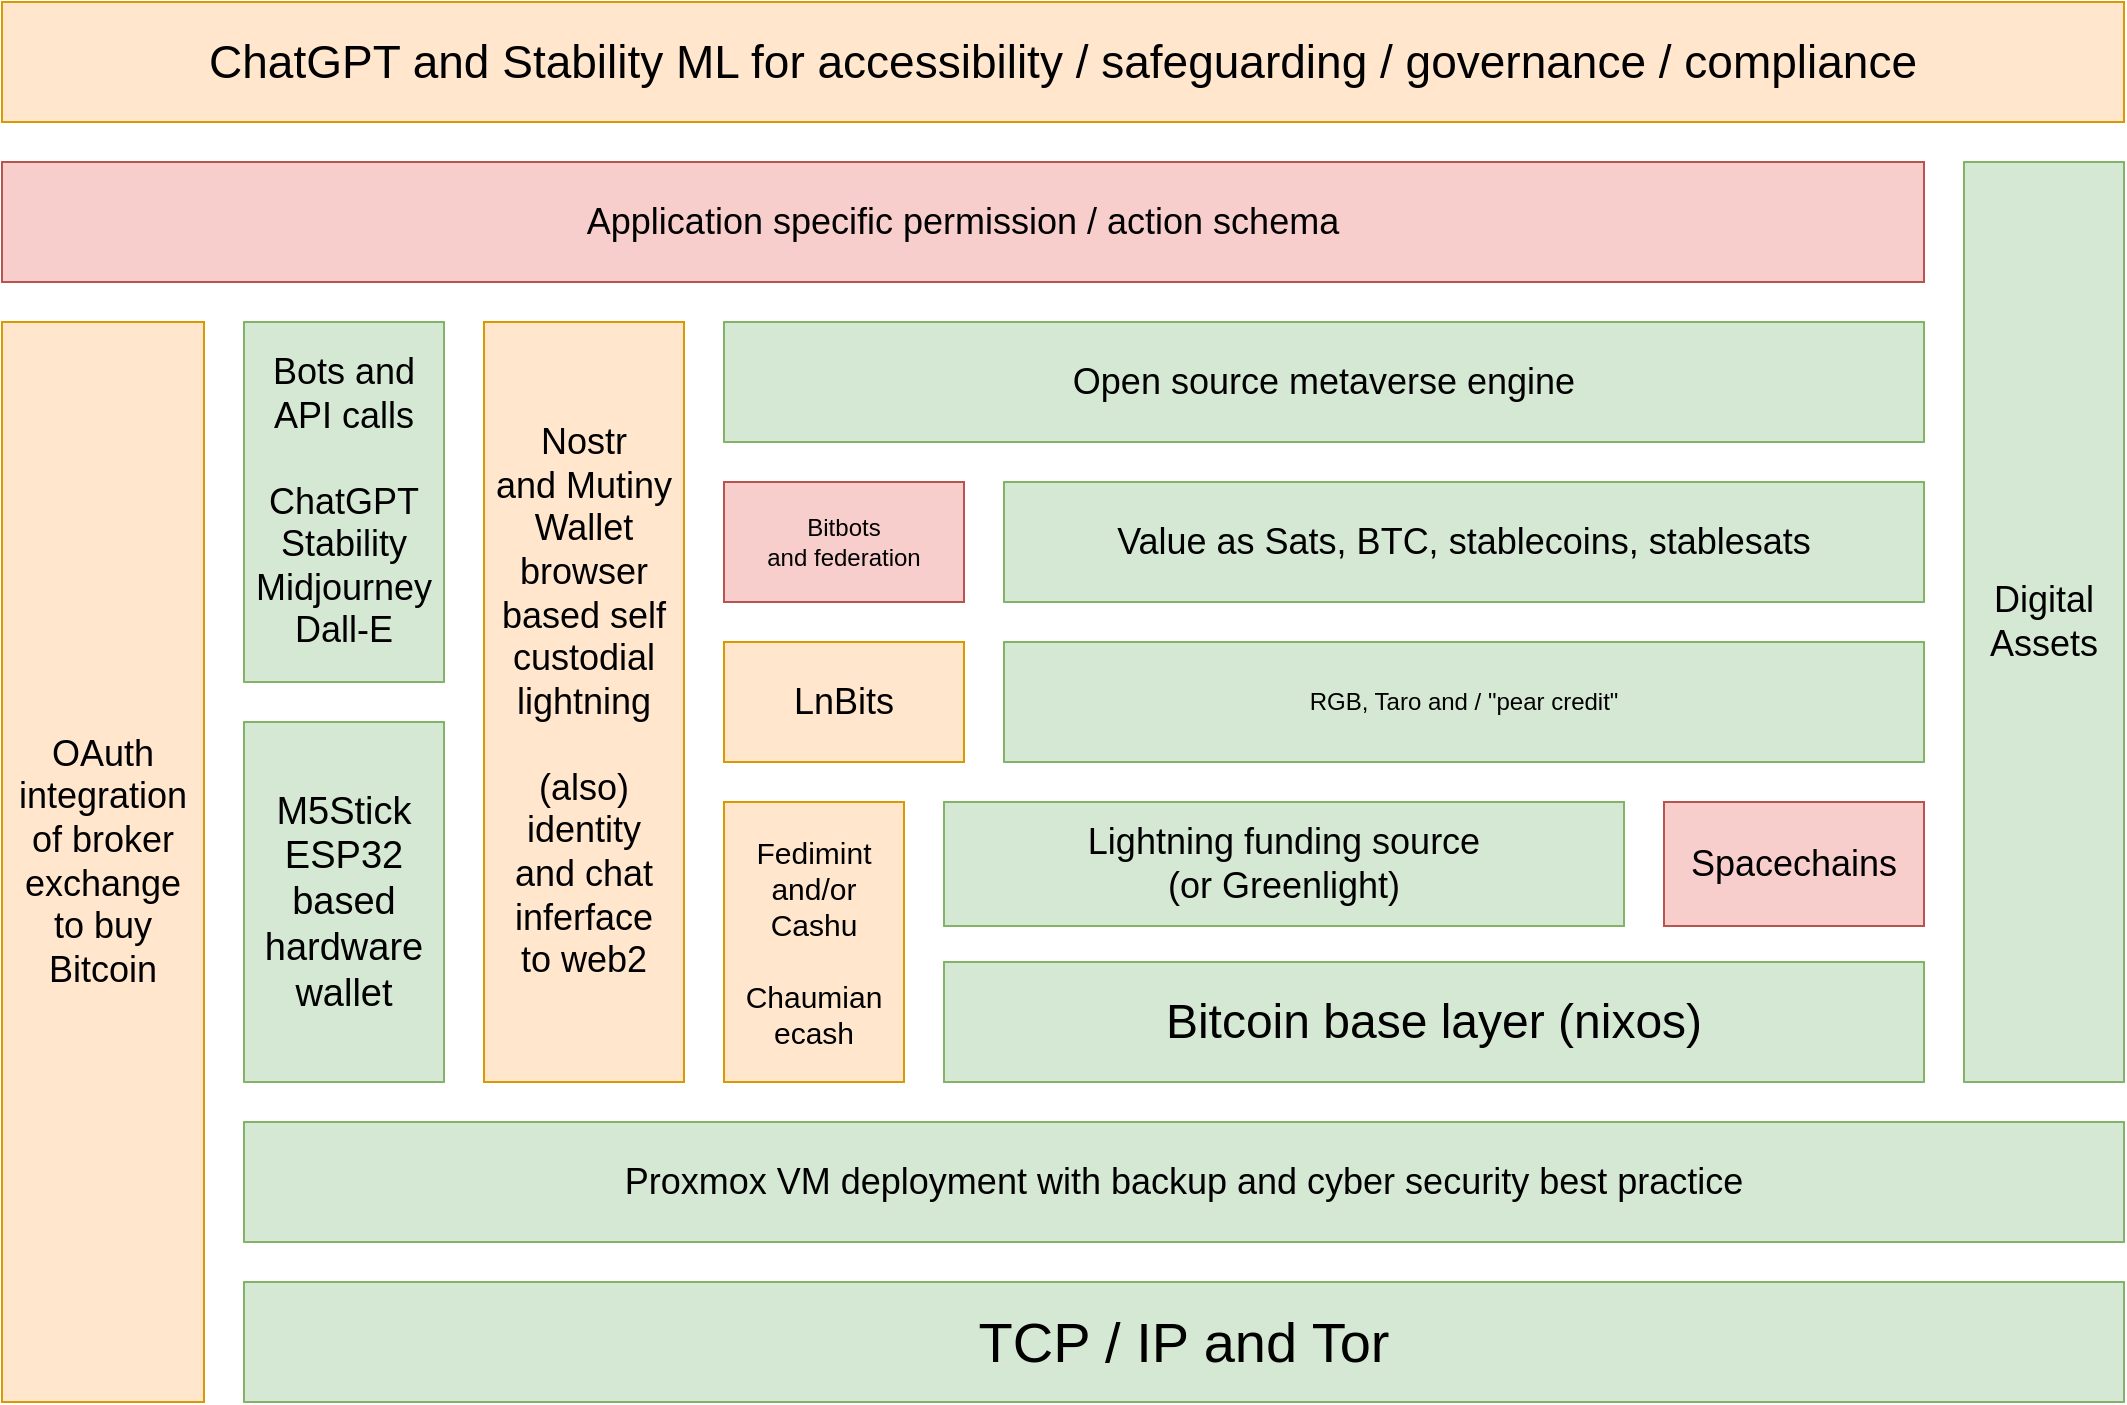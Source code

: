 <mxfile version="20.6.2" type="device"><diagram id="Xb5dDSHbkUPvXCf4QT5v" name="Page-1"><mxGraphModel dx="1422" dy="1873" grid="1" gridSize="10" guides="1" tooltips="1" connect="1" arrows="1" fold="1" page="1" pageScale="1" pageWidth="827" pageHeight="1169" math="0" shadow="0"><root><mxCell id="0"/><mxCell id="1" parent="0"/><mxCell id="B-n56ZhfrExhMbKjsAAy-1" value="&lt;font style=&quot;font-size: 18px&quot;&gt;Application specific permission / action schema&lt;br&gt;&lt;/font&gt;" style="rounded=0;whiteSpace=wrap;html=1;fillColor=#f8cecc;strokeColor=#b85450;" parent="1" vertex="1"><mxGeometry x="50" y="-20" width="961" height="60" as="geometry"/></mxCell><mxCell id="B-n56ZhfrExhMbKjsAAy-2" value="&lt;div&gt;Nostr&lt;/div&gt;&lt;div&gt;and Mutiny Wallet browser based self custodial lightning&lt;br&gt;&lt;/div&gt;&lt;div&gt;&lt;br&gt;&lt;/div&gt;&lt;div&gt;(also)&lt;br&gt;&lt;/div&gt;&lt;div&gt;identity&lt;/div&gt;&lt;div&gt;and chat &lt;br&gt;&lt;/div&gt;&lt;div&gt;inferface&lt;/div&gt;&lt;div&gt;to web2&lt;br&gt;&lt;/div&gt;" style="rounded=0;whiteSpace=wrap;html=1;fontSize=18;fillColor=#ffe6cc;strokeColor=#d79b00;" parent="1" vertex="1"><mxGeometry x="291" y="60" width="100" height="380" as="geometry"/></mxCell><mxCell id="B-n56ZhfrExhMbKjsAAy-3" value="LnBits" style="rounded=0;whiteSpace=wrap;html=1;fontSize=18;fillColor=#ffe6cc;strokeColor=#d79b00;" parent="1" vertex="1"><mxGeometry x="411" y="220" width="120" height="60" as="geometry"/></mxCell><mxCell id="B-n56ZhfrExhMbKjsAAy-4" value="&lt;font style=&quot;font-size: 18px&quot;&gt;Open source metaverse engine&lt;/font&gt;" style="rounded=0;whiteSpace=wrap;html=1;fillColor=#d5e8d4;strokeColor=#82b366;" parent="1" vertex="1"><mxGeometry x="411" y="60" width="600" height="60" as="geometry"/></mxCell><mxCell id="B-n56ZhfrExhMbKjsAAy-5" value="&lt;font style=&quot;font-size: 18px&quot;&gt;Value as Sats, BTC, stablecoins, stablesats&lt;br&gt;&lt;/font&gt;" style="rounded=0;whiteSpace=wrap;html=1;fillColor=#d5e8d4;strokeColor=#82b366;" parent="1" vertex="1"><mxGeometry x="551" y="140" width="460" height="60" as="geometry"/></mxCell><mxCell id="B-n56ZhfrExhMbKjsAAy-6" value="RGB, Taro and / &quot;pear credit&quot;" style="rounded=0;whiteSpace=wrap;html=1;fillColor=#d5e8d4;strokeColor=#82b366;" parent="1" vertex="1"><mxGeometry x="551" y="220" width="460" height="60" as="geometry"/></mxCell><mxCell id="B-n56ZhfrExhMbKjsAAy-9" value="&lt;div&gt;&lt;font style=&quot;font-size: 18px&quot;&gt;Lightning funding source&lt;/font&gt;&lt;/div&gt;&lt;div&gt;&lt;font style=&quot;font-size: 18px&quot;&gt;(or Greenlight)&lt;br&gt; &lt;/font&gt;&lt;/div&gt;" style="rounded=0;whiteSpace=wrap;html=1;fillColor=#d5e8d4;strokeColor=#82b366;" parent="1" vertex="1"><mxGeometry x="521" y="300" width="340" height="62" as="geometry"/></mxCell><mxCell id="B-n56ZhfrExhMbKjsAAy-10" value="&lt;font style=&quot;font-size: 24px&quot;&gt;Bitcoin base layer (nixos)&lt;br&gt;&lt;/font&gt;" style="rounded=0;whiteSpace=wrap;html=1;fillColor=#d5e8d4;strokeColor=#82b366;" parent="1" vertex="1"><mxGeometry x="521" y="380" width="490" height="60" as="geometry"/></mxCell><mxCell id="B-n56ZhfrExhMbKjsAAy-11" value="&lt;font style=&quot;font-size: 18px&quot;&gt;Proxmox VM deployment with backup and cyber security best practice&lt;/font&gt;" style="rounded=0;whiteSpace=wrap;html=1;fillColor=#d5e8d4;strokeColor=#82b366;" parent="1" vertex="1"><mxGeometry x="171" y="460" width="940" height="60" as="geometry"/></mxCell><mxCell id="B-n56ZhfrExhMbKjsAAy-12" value="&lt;div&gt;Digital&lt;br&gt;&lt;/div&gt;&lt;div&gt;Assets&lt;/div&gt;" style="rounded=0;whiteSpace=wrap;html=1;fontSize=18;fillColor=#d5e8d4;strokeColor=#82b366;" parent="1" vertex="1"><mxGeometry x="1031" y="-20" width="80" height="460" as="geometry"/></mxCell><mxCell id="rogDhsEdb_ogYTwn3Vkx-2" value="&lt;font style=&quot;font-size: 18px;&quot;&gt;Spacechains&lt;/font&gt;" style="rounded=0;whiteSpace=wrap;html=1;fillColor=#f8cecc;strokeColor=#b85450;" parent="1" vertex="1"><mxGeometry x="881" y="300" width="130" height="62" as="geometry"/></mxCell><mxCell id="lK3HveFzYCJKZlLocUZu-1" value="&lt;font style=&quot;font-size: 23px;&quot;&gt;ChatGPT and Stability ML for accessibility / safeguarding / governance / compliance&lt;br&gt;&lt;/font&gt;" style="rounded=0;whiteSpace=wrap;html=1;fillColor=#ffe6cc;strokeColor=#d79b00;" parent="1" vertex="1"><mxGeometry x="50" y="-100" width="1061" height="60" as="geometry"/></mxCell><mxCell id="_nbFTdevKmTxQL1_tZz9-1" value="&lt;font style=&quot;font-size: 28px;&quot;&gt;TCP / IP and Tor&lt;br&gt;&lt;/font&gt;" style="rounded=0;whiteSpace=wrap;html=1;fillColor=#d5e8d4;strokeColor=#82b366;" parent="1" vertex="1"><mxGeometry x="171" y="540" width="940" height="60" as="geometry"/></mxCell><mxCell id="WDA7tFfqk-w_jbpTVP37-1" value="&lt;div style=&quot;font-size: 15px;&quot;&gt;&lt;font style=&quot;font-size: 15px;&quot;&gt;Fedimint&lt;/font&gt;&lt;/div&gt;&lt;div style=&quot;font-size: 15px;&quot;&gt;&lt;font style=&quot;font-size: 15px;&quot;&gt;and/or&lt;/font&gt;&lt;/div&gt;&lt;div style=&quot;font-size: 15px;&quot;&gt;&lt;font style=&quot;font-size: 15px;&quot;&gt;Cashu&lt;/font&gt;&lt;/div&gt;&lt;div style=&quot;font-size: 15px;&quot;&gt;&lt;font style=&quot;font-size: 15px;&quot;&gt;&lt;br&gt;&lt;/font&gt;&lt;/div&gt;&lt;div style=&quot;font-size: 15px;&quot;&gt;&lt;font style=&quot;font-size: 15px;&quot;&gt;Chaumian&lt;/font&gt;&lt;/div&gt;&lt;div style=&quot;font-size: 15px;&quot;&gt;&lt;font style=&quot;font-size: 15px;&quot;&gt;ecash&lt;br&gt;&lt;/font&gt;&lt;/div&gt;" style="rounded=0;whiteSpace=wrap;html=1;fillColor=#ffe6cc;strokeColor=#d79b00;" parent="1" vertex="1"><mxGeometry x="411" y="300" width="90" height="140" as="geometry"/></mxCell><mxCell id="kETkWWeYPJxKjak6lNL0-1" value="&lt;div&gt;Bitbots&lt;/div&gt;&lt;div&gt;and federation&lt;br&gt;&lt;/div&gt;" style="rounded=0;whiteSpace=wrap;html=1;fillColor=#f8cecc;strokeColor=#b85450;" parent="1" vertex="1"><mxGeometry x="411" y="140" width="120" height="60" as="geometry"/></mxCell><mxCell id="DRJMHTQmYaHoCbjsSQZ1-1" value="&lt;h3 style=&quot;font-size: 19px;&quot; class=&quot;ud-feature-title&quot;&gt;&lt;span style=&quot;font-weight: normal;&quot;&gt;M5Stick ESP32&lt;/span&gt; &lt;span style=&quot;font-weight: normal;&quot;&gt;based hardware wallet&lt;/span&gt;&lt;br&gt;&lt;/h3&gt;" style="rounded=0;whiteSpace=wrap;html=1;fontSize=18;fillColor=#d5e8d4;strokeColor=#82b366;" parent="1" vertex="1"><mxGeometry x="171" y="260" width="100" height="180" as="geometry"/></mxCell><mxCell id="n6c9xdpuCsrdBamnp2LK-1" value="&lt;div&gt;OAuth integration of broker exchange&lt;/div&gt;&lt;div&gt;to buy&lt;/div&gt;&lt;div&gt;Bitcoin&lt;br&gt;&lt;/div&gt;" style="rounded=0;whiteSpace=wrap;html=1;fontSize=18;fillColor=#ffe6cc;strokeColor=#d79b00;" parent="1" vertex="1"><mxGeometry x="50" y="60" width="101" height="540" as="geometry"/></mxCell><mxCell id="zB_jMnsV1oEb3VFY0xlt-1" value="&lt;div&gt;Bots and API calls&lt;/div&gt;&lt;div&gt;&lt;br&gt;&lt;/div&gt;&lt;div&gt;ChatGPT&lt;br&gt;Stability&lt;br&gt;Midjourney&lt;br&gt;Dall-E&lt;br&gt;&lt;/div&gt;" style="rounded=0;whiteSpace=wrap;html=1;fontSize=18;fillColor=#d5e8d4;strokeColor=#82b366;" parent="1" vertex="1"><mxGeometry x="171" y="60" width="100" height="180" as="geometry"/></mxCell></root></mxGraphModel></diagram></mxfile>